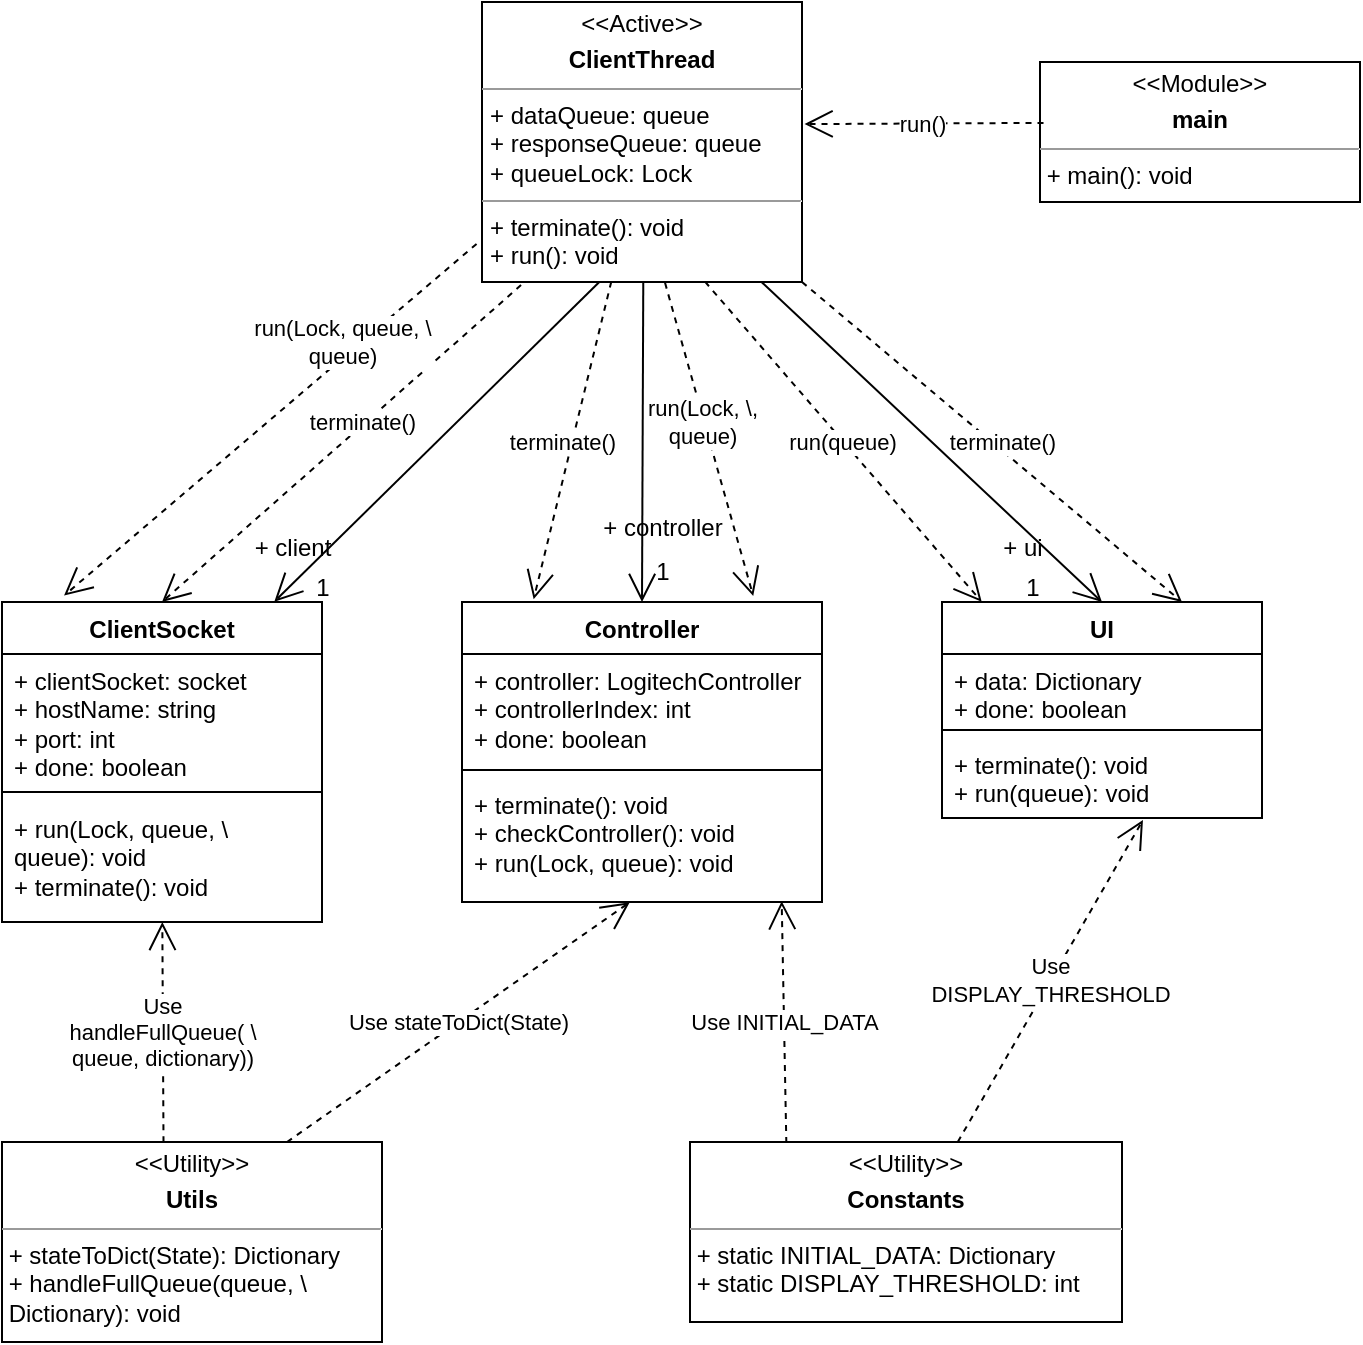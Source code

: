 <mxfile version="21.8.1" type="device" pages="3">
  <diagram name="client" id="wlJ5lUC6nLaplRg4rL5E">
    <mxGraphModel dx="1434" dy="758" grid="1" gridSize="10" guides="1" tooltips="1" connect="1" arrows="1" fold="1" page="1" pageScale="1" pageWidth="827" pageHeight="1169" math="0" shadow="0">
      <root>
        <mxCell id="0" />
        <mxCell id="1" parent="0" />
        <mxCell id="dRhp0LvnAYs0dSS3FSZn-1" value="ClientSocket" style="swimlane;fontStyle=1;align=center;verticalAlign=top;childLayout=stackLayout;horizontal=1;startSize=26;horizontalStack=0;resizeParent=1;resizeParentMax=0;resizeLast=0;collapsible=1;marginBottom=0;whiteSpace=wrap;html=1;" parent="1" vertex="1">
          <mxGeometry x="70" y="410" width="160" height="160" as="geometry">
            <mxRectangle x="70" y="410" width="110" height="30" as="alternateBounds" />
          </mxGeometry>
        </mxCell>
        <mxCell id="dRhp0LvnAYs0dSS3FSZn-2" value="+ clientSocket: socket&amp;nbsp;&lt;br&gt;+ hostName: string&amp;nbsp;&lt;br&gt;+ port: int&amp;nbsp;&lt;br&gt;+ done: boolean" style="text;strokeColor=none;fillColor=none;align=left;verticalAlign=top;spacingLeft=4;spacingRight=4;overflow=hidden;rotatable=0;points=[[0,0.5],[1,0.5]];portConstraint=eastwest;whiteSpace=wrap;html=1;" parent="dRhp0LvnAYs0dSS3FSZn-1" vertex="1">
          <mxGeometry y="26" width="160" height="64" as="geometry" />
        </mxCell>
        <mxCell id="dRhp0LvnAYs0dSS3FSZn-3" value="" style="line;strokeWidth=1;fillColor=none;align=left;verticalAlign=middle;spacingTop=-1;spacingLeft=3;spacingRight=3;rotatable=0;labelPosition=right;points=[];portConstraint=eastwest;strokeColor=inherit;" parent="dRhp0LvnAYs0dSS3FSZn-1" vertex="1">
          <mxGeometry y="90" width="160" height="10" as="geometry" />
        </mxCell>
        <mxCell id="dRhp0LvnAYs0dSS3FSZn-4" value="+ run(Lock, queue,&amp;nbsp;\\&lt;br&gt;queue): void&amp;nbsp;&lt;br&gt;+ terminate(): void&amp;nbsp;" style="text;strokeColor=none;fillColor=none;align=left;verticalAlign=top;spacingLeft=4;spacingRight=4;overflow=hidden;rotatable=0;points=[[0,0.5],[1,0.5]];portConstraint=eastwest;whiteSpace=wrap;html=1;" parent="dRhp0LvnAYs0dSS3FSZn-1" vertex="1">
          <mxGeometry y="100" width="160" height="60" as="geometry" />
        </mxCell>
        <mxCell id="dRhp0LvnAYs0dSS3FSZn-9" value="Controller" style="swimlane;fontStyle=1;align=center;verticalAlign=top;childLayout=stackLayout;horizontal=1;startSize=26;horizontalStack=0;resizeParent=1;resizeParentMax=0;resizeLast=0;collapsible=1;marginBottom=0;whiteSpace=wrap;html=1;" parent="1" vertex="1">
          <mxGeometry x="300" y="410" width="180" height="150" as="geometry">
            <mxRectangle x="300" y="410" width="100" height="30" as="alternateBounds" />
          </mxGeometry>
        </mxCell>
        <mxCell id="dRhp0LvnAYs0dSS3FSZn-10" value="+ controller: LogitechController&amp;nbsp;&lt;br&gt;+ controllerIndex: int&amp;nbsp;&lt;br&gt;+ done: boolean&amp;nbsp;" style="text;strokeColor=none;fillColor=none;align=left;verticalAlign=top;spacingLeft=4;spacingRight=4;overflow=hidden;rotatable=0;points=[[0,0.5],[1,0.5]];portConstraint=eastwest;whiteSpace=wrap;html=1;" parent="dRhp0LvnAYs0dSS3FSZn-9" vertex="1">
          <mxGeometry y="26" width="180" height="54" as="geometry" />
        </mxCell>
        <mxCell id="dRhp0LvnAYs0dSS3FSZn-11" value="" style="line;strokeWidth=1;fillColor=none;align=left;verticalAlign=middle;spacingTop=-1;spacingLeft=3;spacingRight=3;rotatable=0;labelPosition=right;points=[];portConstraint=eastwest;strokeColor=inherit;" parent="dRhp0LvnAYs0dSS3FSZn-9" vertex="1">
          <mxGeometry y="80" width="180" height="8" as="geometry" />
        </mxCell>
        <mxCell id="dRhp0LvnAYs0dSS3FSZn-12" value="+ terminate(): void&amp;nbsp;&lt;br&gt;+ checkController(): void&amp;nbsp;&lt;br&gt;+ run(Lock, queue): void&amp;nbsp;" style="text;strokeColor=none;fillColor=none;align=left;verticalAlign=top;spacingLeft=4;spacingRight=4;overflow=hidden;rotatable=0;points=[[0,0.5],[1,0.5]];portConstraint=eastwest;whiteSpace=wrap;html=1;" parent="dRhp0LvnAYs0dSS3FSZn-9" vertex="1">
          <mxGeometry y="88" width="180" height="62" as="geometry" />
        </mxCell>
        <mxCell id="dRhp0LvnAYs0dSS3FSZn-13" value="UI" style="swimlane;fontStyle=1;align=center;verticalAlign=top;childLayout=stackLayout;horizontal=1;startSize=26;horizontalStack=0;resizeParent=1;resizeParentMax=0;resizeLast=0;collapsible=1;marginBottom=0;whiteSpace=wrap;html=1;" parent="1" vertex="1">
          <mxGeometry x="540" y="410" width="160" height="108" as="geometry">
            <mxRectangle x="540" y="410" width="100" height="30" as="alternateBounds" />
          </mxGeometry>
        </mxCell>
        <mxCell id="dRhp0LvnAYs0dSS3FSZn-14" value="+ data: Dictionary&amp;nbsp;&lt;br&gt;+ done: boolean&amp;nbsp;" style="text;strokeColor=none;fillColor=none;align=left;verticalAlign=top;spacingLeft=4;spacingRight=4;overflow=hidden;rotatable=0;points=[[0,0.5],[1,0.5]];portConstraint=eastwest;whiteSpace=wrap;html=1;" parent="dRhp0LvnAYs0dSS3FSZn-13" vertex="1">
          <mxGeometry y="26" width="160" height="34" as="geometry" />
        </mxCell>
        <mxCell id="dRhp0LvnAYs0dSS3FSZn-15" value="" style="line;strokeWidth=1;fillColor=none;align=left;verticalAlign=middle;spacingTop=-1;spacingLeft=3;spacingRight=3;rotatable=0;labelPosition=right;points=[];portConstraint=eastwest;strokeColor=inherit;" parent="dRhp0LvnAYs0dSS3FSZn-13" vertex="1">
          <mxGeometry y="60" width="160" height="8" as="geometry" />
        </mxCell>
        <mxCell id="dRhp0LvnAYs0dSS3FSZn-16" value="+ terminate(): void&amp;nbsp;&lt;br&gt;+ run(queue): void&amp;nbsp;" style="text;strokeColor=none;fillColor=none;align=left;verticalAlign=top;spacingLeft=4;spacingRight=4;overflow=hidden;rotatable=0;points=[[0,0.5],[1,0.5]];portConstraint=eastwest;whiteSpace=wrap;html=1;" parent="dRhp0LvnAYs0dSS3FSZn-13" vertex="1">
          <mxGeometry y="68" width="160" height="40" as="geometry" />
        </mxCell>
        <mxCell id="dRhp0LvnAYs0dSS3FSZn-23" value="" style="endArrow=open;endFill=1;endSize=12;html=1;rounded=0;entryX=0.851;entryY=-0.001;entryDx=0;entryDy=0;entryPerimeter=0;" parent="1" target="dRhp0LvnAYs0dSS3FSZn-1" edge="1">
          <mxGeometry width="160" relative="1" as="geometry">
            <mxPoint x="368.653" y="250" as="sourcePoint" />
            <mxPoint x="500" y="350" as="targetPoint" />
          </mxGeometry>
        </mxCell>
        <mxCell id="dRhp0LvnAYs0dSS3FSZn-24" value="" style="endArrow=open;endFill=1;endSize=12;html=1;rounded=0;exitX=0.504;exitY=0.99;exitDx=0;exitDy=0;exitPerimeter=0;entryX=0.5;entryY=0;entryDx=0;entryDy=0;" parent="1" target="dRhp0LvnAYs0dSS3FSZn-9" edge="1">
          <mxGeometry width="160" relative="1" as="geometry">
            <mxPoint x="390.64" y="249.58" as="sourcePoint" />
            <mxPoint x="153" y="421" as="targetPoint" />
          </mxGeometry>
        </mxCell>
        <mxCell id="dRhp0LvnAYs0dSS3FSZn-25" value="" style="endArrow=open;endFill=1;endSize=12;html=1;rounded=0;entryX=0.5;entryY=0;entryDx=0;entryDy=0;exitX=0.865;exitY=0.991;exitDx=0;exitDy=0;exitPerimeter=0;" parent="1" source="dRhp0LvnAYs0dSS3FSZn-46" target="dRhp0LvnAYs0dSS3FSZn-13" edge="1">
          <mxGeometry width="160" relative="1" as="geometry">
            <mxPoint x="410.909" y="250" as="sourcePoint" />
            <mxPoint x="163" y="431" as="targetPoint" />
          </mxGeometry>
        </mxCell>
        <mxCell id="dRhp0LvnAYs0dSS3FSZn-26" value="+ client" style="text;html=1;align=center;verticalAlign=middle;resizable=0;points=[];autosize=1;strokeColor=none;fillColor=none;" parent="1" vertex="1">
          <mxGeometry x="185" y="368" width="60" height="30" as="geometry" />
        </mxCell>
        <mxCell id="dRhp0LvnAYs0dSS3FSZn-28" value="1" style="text;html=1;align=center;verticalAlign=middle;resizable=0;points=[];autosize=1;strokeColor=none;fillColor=none;" parent="1" vertex="1">
          <mxGeometry x="215" y="388" width="30" height="30" as="geometry" />
        </mxCell>
        <mxCell id="dRhp0LvnAYs0dSS3FSZn-29" value="+ controller" style="text;html=1;align=center;verticalAlign=middle;resizable=0;points=[];autosize=1;strokeColor=none;fillColor=none;" parent="1" vertex="1">
          <mxGeometry x="360" y="358" width="80" height="30" as="geometry" />
        </mxCell>
        <mxCell id="dRhp0LvnAYs0dSS3FSZn-30" value="1" style="text;html=1;align=center;verticalAlign=middle;resizable=0;points=[];autosize=1;strokeColor=none;fillColor=none;" parent="1" vertex="1">
          <mxGeometry x="385" y="380" width="30" height="30" as="geometry" />
        </mxCell>
        <mxCell id="dRhp0LvnAYs0dSS3FSZn-31" value="+ ui" style="text;html=1;align=center;verticalAlign=middle;resizable=0;points=[];autosize=1;strokeColor=none;fillColor=none;" parent="1" vertex="1">
          <mxGeometry x="560" y="368" width="40" height="30" as="geometry" />
        </mxCell>
        <mxCell id="dRhp0LvnAYs0dSS3FSZn-32" value="1" style="text;html=1;align=center;verticalAlign=middle;resizable=0;points=[];autosize=1;strokeColor=none;fillColor=none;" parent="1" vertex="1">
          <mxGeometry x="570" y="388" width="30" height="30" as="geometry" />
        </mxCell>
        <mxCell id="dRhp0LvnAYs0dSS3FSZn-41" value="Use stateToDict(State)" style="endArrow=open;endSize=12;dashed=1;html=1;rounded=0;entryX=0.466;entryY=1.002;entryDx=0;entryDy=0;entryPerimeter=0;exitX=0.75;exitY=0;exitDx=0;exitDy=0;" parent="1" source="dRhp0LvnAYs0dSS3FSZn-48" target="dRhp0LvnAYs0dSS3FSZn-12" edge="1">
          <mxGeometry width="160" relative="1" as="geometry">
            <mxPoint x="350" y="660" as="sourcePoint" />
            <mxPoint x="420" y="650" as="targetPoint" />
          </mxGeometry>
        </mxCell>
        <mxCell id="dRhp0LvnAYs0dSS3FSZn-42" value="Use &lt;br&gt;handleFullQueue( \\&lt;br&gt;queue, dictionary))" style="endArrow=open;endSize=12;dashed=1;html=1;rounded=0;exitX=0.425;exitY=0.001;exitDx=0;exitDy=0;exitPerimeter=0;" parent="1" source="dRhp0LvnAYs0dSS3FSZn-48" target="dRhp0LvnAYs0dSS3FSZn-4" edge="1">
          <mxGeometry width="160" relative="1" as="geometry">
            <mxPoint x="290" y="670" as="sourcePoint" />
            <mxPoint x="394" y="570" as="targetPoint" />
          </mxGeometry>
        </mxCell>
        <mxCell id="dRhp0LvnAYs0dSS3FSZn-43" value="Use &lt;br&gt;DISPLAY_THRESHOLD" style="endArrow=open;endSize=12;dashed=1;html=1;rounded=0;entryX=0.628;entryY=1.025;entryDx=0;entryDy=0;entryPerimeter=0;" parent="1" source="dRhp0LvnAYs0dSS3FSZn-49" target="dRhp0LvnAYs0dSS3FSZn-16" edge="1">
          <mxGeometry width="160" relative="1" as="geometry">
            <mxPoint x="500" y="650" as="sourcePoint" />
            <mxPoint x="404" y="580" as="targetPoint" />
          </mxGeometry>
        </mxCell>
        <mxCell id="dRhp0LvnAYs0dSS3FSZn-46" value="&lt;p style=&quot;margin:0px;margin-top:4px;text-align:center;&quot;&gt;&amp;lt;&amp;lt;Active&amp;gt;&amp;gt;&lt;/p&gt;&lt;p style=&quot;margin:0px;margin-top:4px;text-align:center;&quot;&gt;&lt;b&gt;ClientThread&lt;/b&gt;&lt;br&gt;&lt;/p&gt;&lt;hr size=&quot;1&quot;&gt;&lt;p style=&quot;margin:0px;margin-left:4px;&quot;&gt;+ dataQueue: queue&amp;nbsp;&lt;br style=&quot;border-color: var(--border-color);&quot;&gt;+ responseQueue: queue&amp;nbsp;&lt;br style=&quot;border-color: var(--border-color);&quot;&gt;+ queueLock: Lock&lt;br&gt;&lt;/p&gt;&lt;hr size=&quot;1&quot;&gt;&lt;p style=&quot;margin:0px;margin-left:4px;&quot;&gt;+ terminate(): void&amp;nbsp;&lt;br style=&quot;border-color: var(--border-color);&quot;&gt;+ run(): void&amp;nbsp;&lt;br&gt;&lt;/p&gt;" style="verticalAlign=top;align=left;overflow=fill;fontSize=12;fontFamily=Helvetica;html=1;whiteSpace=wrap;" parent="1" vertex="1">
          <mxGeometry x="310" y="110" width="160" height="140" as="geometry" />
        </mxCell>
        <mxCell id="dRhp0LvnAYs0dSS3FSZn-48" value="&lt;p style=&quot;margin:0px;margin-top:4px;text-align:center;&quot;&gt;&amp;lt;&amp;lt;Utility&amp;gt;&amp;gt;&lt;/p&gt;&lt;p style=&quot;margin:0px;margin-top:4px;text-align:center;&quot;&gt;&lt;b&gt;Utils&lt;/b&gt;&lt;/p&gt;&lt;hr size=&quot;1&quot;&gt;&lt;div style=&quot;height:2px;&quot;&gt;&amp;nbsp;+ stateToDict(State): Dictionary&amp;nbsp;&lt;br style=&quot;border-color: var(--border-color);&quot;&gt;&amp;nbsp;+ handleFullQueue(queue, \\&lt;br style=&quot;border-color: var(--border-color);&quot;&gt;&amp;nbsp;Dictionary): void&lt;/div&gt;" style="verticalAlign=top;align=left;overflow=fill;fontSize=12;fontFamily=Helvetica;html=1;whiteSpace=wrap;" parent="1" vertex="1">
          <mxGeometry x="70" y="680" width="190" height="100" as="geometry" />
        </mxCell>
        <mxCell id="dRhp0LvnAYs0dSS3FSZn-49" value="&lt;p style=&quot;margin:0px;margin-top:4px;text-align:center;&quot;&gt;&amp;lt;&amp;lt;Utility&amp;gt;&amp;gt;&lt;/p&gt;&lt;p style=&quot;margin:0px;margin-top:4px;text-align:center;&quot;&gt;&lt;b&gt;Constants&lt;/b&gt;&lt;/p&gt;&lt;hr size=&quot;1&quot;&gt;&lt;div style=&quot;height:2px;&quot;&gt;&amp;nbsp;+ static INITIAL_DATA: Dictionary&amp;nbsp;&lt;br style=&quot;border-color: var(--border-color);&quot;&gt;&amp;nbsp;+ static DISPLAY_THRESHOLD: int&amp;nbsp;&lt;/div&gt;" style="verticalAlign=top;align=left;overflow=fill;fontSize=12;fontFamily=Helvetica;html=1;whiteSpace=wrap;" parent="1" vertex="1">
          <mxGeometry x="414" y="680" width="216" height="90" as="geometry" />
        </mxCell>
        <mxCell id="dRhp0LvnAYs0dSS3FSZn-50" value="Use INITIAL_DATA" style="endArrow=open;endSize=12;dashed=1;html=1;rounded=0;entryX=0.888;entryY=0.993;entryDx=0;entryDy=0;entryPerimeter=0;exitX=0.223;exitY=0.006;exitDx=0;exitDy=0;exitPerimeter=0;" parent="1" source="dRhp0LvnAYs0dSS3FSZn-49" target="dRhp0LvnAYs0dSS3FSZn-12" edge="1">
          <mxGeometry width="160" relative="1" as="geometry">
            <mxPoint x="551" y="690" as="sourcePoint" />
            <mxPoint x="650" y="521" as="targetPoint" />
          </mxGeometry>
        </mxCell>
        <mxCell id="dRhp0LvnAYs0dSS3FSZn-51" value="&lt;p style=&quot;margin:0px;margin-top:4px;text-align:center;&quot;&gt;&amp;lt;&amp;lt;Module&amp;gt;&amp;gt;&lt;/p&gt;&lt;p style=&quot;margin:0px;margin-top:4px;text-align:center;&quot;&gt;&lt;b&gt;main&lt;/b&gt;&lt;/p&gt;&lt;hr size=&quot;1&quot;&gt;&lt;div style=&quot;height:2px;&quot;&gt;&amp;nbsp;+ main(): void&amp;nbsp;&lt;br&gt;&lt;/div&gt;" style="verticalAlign=top;align=left;overflow=fill;fontSize=12;fontFamily=Helvetica;html=1;whiteSpace=wrap;" parent="1" vertex="1">
          <mxGeometry x="589" y="140" width="160" height="70" as="geometry" />
        </mxCell>
        <mxCell id="dRhp0LvnAYs0dSS3FSZn-52" value="run()" style="endArrow=open;endSize=12;dashed=1;html=1;rounded=0;entryX=1.008;entryY=0.436;entryDx=0;entryDy=0;entryPerimeter=0;exitX=0.011;exitY=0.435;exitDx=0;exitDy=0;exitPerimeter=0;" parent="1" source="dRhp0LvnAYs0dSS3FSZn-51" target="dRhp0LvnAYs0dSS3FSZn-46" edge="1">
          <mxGeometry x="0.017" width="160" relative="1" as="geometry">
            <mxPoint x="460" y="260" as="sourcePoint" />
            <mxPoint x="620" y="260" as="targetPoint" />
            <mxPoint as="offset" />
          </mxGeometry>
        </mxCell>
        <mxCell id="dRhp0LvnAYs0dSS3FSZn-55" value="terminate()" style="endArrow=open;endSize=12;dashed=1;html=1;rounded=0;exitX=0.122;exitY=1.011;exitDx=0;exitDy=0;exitPerimeter=0;entryX=0.5;entryY=0;entryDx=0;entryDy=0;" parent="1" source="dRhp0LvnAYs0dSS3FSZn-46" target="dRhp0LvnAYs0dSS3FSZn-1" edge="1">
          <mxGeometry x="-0.124" y="-1" width="160" relative="1" as="geometry">
            <mxPoint x="300" y="350" as="sourcePoint" />
            <mxPoint x="460" y="350" as="targetPoint" />
            <mxPoint as="offset" />
          </mxGeometry>
        </mxCell>
        <mxCell id="dRhp0LvnAYs0dSS3FSZn-56" value="terminate()" style="endArrow=open;endSize=12;dashed=1;html=1;rounded=0;exitX=0.404;exitY=0.999;exitDx=0;exitDy=0;exitPerimeter=0;entryX=0.199;entryY=-0.009;entryDx=0;entryDy=0;entryPerimeter=0;" parent="1" source="dRhp0LvnAYs0dSS3FSZn-46" target="dRhp0LvnAYs0dSS3FSZn-9" edge="1">
          <mxGeometry x="0.024" y="-5" width="160" relative="1" as="geometry">
            <mxPoint x="340" y="262" as="sourcePoint" />
            <mxPoint x="160" y="420" as="targetPoint" />
            <mxPoint as="offset" />
          </mxGeometry>
        </mxCell>
        <mxCell id="dRhp0LvnAYs0dSS3FSZn-57" value="terminate()" style="endArrow=open;endSize=12;dashed=1;html=1;rounded=0;entryX=0.75;entryY=0;entryDx=0;entryDy=0;" parent="1" target="dRhp0LvnAYs0dSS3FSZn-13" edge="1">
          <mxGeometry x="0.031" y="3" width="160" relative="1" as="geometry">
            <mxPoint x="470" y="250" as="sourcePoint" />
            <mxPoint x="369" y="418" as="targetPoint" />
            <mxPoint as="offset" />
          </mxGeometry>
        </mxCell>
        <mxCell id="dRhp0LvnAYs0dSS3FSZn-58" value="run(Lock, queue, \\ &lt;br&gt;queue)" style="endArrow=open;endSize=12;dashed=1;html=1;rounded=0;exitX=-0.017;exitY=0.864;exitDx=0;exitDy=0;exitPerimeter=0;entryX=0.194;entryY=-0.02;entryDx=0;entryDy=0;entryPerimeter=0;" parent="1" source="dRhp0LvnAYs0dSS3FSZn-46" target="dRhp0LvnAYs0dSS3FSZn-1" edge="1">
          <mxGeometry x="-0.387" y="-6" width="160" relative="1" as="geometry">
            <mxPoint x="340" y="262" as="sourcePoint" />
            <mxPoint x="160" y="420" as="targetPoint" />
            <mxPoint as="offset" />
          </mxGeometry>
        </mxCell>
        <mxCell id="dRhp0LvnAYs0dSS3FSZn-59" value="run(Lock, \\, &lt;br&gt;queue)" style="endArrow=open;endSize=12;dashed=1;html=1;rounded=0;exitX=0.572;exitY=1.003;exitDx=0;exitDy=0;exitPerimeter=0;entryX=0.809;entryY=-0.02;entryDx=0;entryDy=0;entryPerimeter=0;" parent="1" source="dRhp0LvnAYs0dSS3FSZn-46" target="dRhp0LvnAYs0dSS3FSZn-9" edge="1">
          <mxGeometry x="-0.115" y="-1" width="160" relative="1" as="geometry">
            <mxPoint x="317" y="241" as="sourcePoint" />
            <mxPoint x="111" y="417" as="targetPoint" />
            <mxPoint as="offset" />
          </mxGeometry>
        </mxCell>
        <mxCell id="dRhp0LvnAYs0dSS3FSZn-60" value="run(queue)" style="endArrow=open;endSize=12;dashed=1;html=1;rounded=0;exitX=0.697;exitY=0.999;exitDx=0;exitDy=0;exitPerimeter=0;entryX=0.124;entryY=-0.001;entryDx=0;entryDy=0;entryPerimeter=0;" parent="1" source="dRhp0LvnAYs0dSS3FSZn-46" target="dRhp0LvnAYs0dSS3FSZn-13" edge="1">
          <mxGeometry x="-0.003" y="-1" width="160" relative="1" as="geometry">
            <mxPoint x="412" y="260" as="sourcePoint" />
            <mxPoint x="456" y="417" as="targetPoint" />
            <mxPoint as="offset" />
          </mxGeometry>
        </mxCell>
      </root>
    </mxGraphModel>
  </diagram>
  <diagram id="LgO5Ni4iR2i4ywjq1P7b" name="server">
    <mxGraphModel dx="1434" dy="1927" grid="1" gridSize="10" guides="1" tooltips="1" connect="1" arrows="1" fold="1" page="1" pageScale="1" pageWidth="827" pageHeight="1169" math="0" shadow="0">
      <root>
        <mxCell id="0" />
        <mxCell id="1" parent="0" />
        <mxCell id="uNGXwCBQn6OqHYiAegRf-1" value="&lt;p style=&quot;margin:0px;margin-top:4px;text-align:center;&quot;&gt;&amp;lt;&amp;lt;Utility&amp;gt;&amp;gt;&lt;/p&gt;&lt;p style=&quot;margin:0px;margin-top:4px;text-align:center;&quot;&gt;&lt;b&gt;Utils&lt;/b&gt;&lt;/p&gt;&lt;hr size=&quot;1&quot;&gt;&lt;div style=&quot;height:2px;&quot;&gt;&amp;nbsp;+ statusToDict(float, float, \\&lt;/div&gt;&lt;div style=&quot;height:2px;&quot;&gt;&lt;br&gt;&lt;/div&gt;&lt;div style=&quot;height:2px;&quot;&gt;&lt;br&gt;&lt;/div&gt;&lt;div style=&quot;height:2px;&quot;&gt;&lt;br&gt;&lt;/div&gt;&lt;div style=&quot;height:2px;&quot;&gt;&lt;br&gt;&lt;/div&gt;&lt;div style=&quot;height:2px;&quot;&gt;&lt;br&gt;&lt;/div&gt;&lt;div style=&quot;height:2px;&quot;&gt;&lt;br&gt;&lt;/div&gt;&lt;div style=&quot;height:2px;&quot;&gt;&amp;nbsp;float, float): Dictionary&amp;nbsp;&lt;br style=&quot;border-color: var(--border-color);&quot;&gt;&amp;nbsp;+ handleFullQueue(queue, \\&lt;br style=&quot;border-color: var(--border-color);&quot;&gt;&amp;nbsp;Dictionary): void&amp;nbsp;&lt;/div&gt;" style="verticalAlign=top;align=left;overflow=fill;fontSize=12;fontFamily=Helvetica;html=1;whiteSpace=wrap;" vertex="1" parent="1">
          <mxGeometry x="40" y="378" width="190" height="110" as="geometry" />
        </mxCell>
        <mxCell id="t2oRtXu_r3597qbqZFNZ-8" value="&lt;p style=&quot;border-color: var(--border-color); margin: 4px 0px 0px; text-align: center;&quot;&gt;&amp;lt;&amp;lt;Utility&amp;gt;&amp;gt;&lt;/p&gt;&lt;p style=&quot;border-color: var(--border-color); margin: 4px 0px 0px; text-align: center;&quot;&gt;&lt;b&gt;Constants&amp;nbsp;&lt;/b&gt;&lt;/p&gt;&lt;hr&gt;&lt;p style=&quot;margin:0px;margin-left:8px;&quot;&gt;+ static STEERING_MIN: int&amp;nbsp;&lt;br&gt;+ static&amp;nbsp;ACCELERATOR_MAX: int&lt;br&gt;+ static&amp;nbsp;BUTTON_A_INDEX: int&amp;nbsp;&lt;/p&gt;&lt;p style=&quot;margin:0px;margin-left:8px;&quot;&gt;+ static&amp;nbsp;BUTTON_B_INDEX: int&amp;nbsp;&lt;br&gt;&lt;/p&gt;&lt;p style=&quot;margin:0px;margin-left:8px;&quot;&gt;+ static&amp;nbsp;BUTTON_X_INDEX: int&amp;nbsp;&lt;br&gt;&lt;/p&gt;&lt;p style=&quot;margin:0px;margin-left:8px;&quot;&gt;+ static&amp;nbsp;BUTTON_Y_INDEX: int&amp;nbsp;&lt;br&gt;&lt;/p&gt;&lt;p style=&quot;margin:0px;margin-left:8px;&quot;&gt;+ static&amp;nbsp;BUTTON_UP_INDEX: int&amp;nbsp;&lt;br&gt;&lt;/p&gt;&lt;p style=&quot;margin:0px;margin-left:8px;&quot;&gt;+ static&amp;nbsp;BUTTON_DOWN_INDEX: int&amp;nbsp;&lt;br&gt;&lt;/p&gt;&lt;p style=&quot;margin:0px;margin-left:8px;&quot;&gt;+ static&amp;nbsp;BUTTON_MENU_INDEX: int&amp;nbsp;&lt;br&gt;&lt;/p&gt;&lt;p style=&quot;margin:0px;margin-left:8px;&quot;&gt;+ static BUTTON_VIEW_INDEX: int&amp;nbsp;&lt;/p&gt;&lt;p style=&quot;margin:0px;margin-left:8px;&quot;&gt;+ static BUTTON_RSB_INDEX: int&amp;nbsp;&lt;br&gt;&lt;/p&gt;&lt;p style=&quot;margin:0px;margin-left:8px;&quot;&gt;+ static BUTTON_LSB_INDEX: int&amp;nbsp;&lt;br&gt;&lt;/p&gt;&lt;p style=&quot;margin:0px;margin-left:8px;&quot;&gt;+ static BUTTON_XBOX_INDEX: int&amp;nbsp;&lt;br&gt;&lt;/p&gt;&lt;p style=&quot;margin:0px;margin-left:8px;&quot;&gt;&lt;br&gt;&lt;/p&gt;&lt;p style=&quot;margin:0px;margin-left:8px;&quot;&gt;&lt;br&gt;&lt;/p&gt;&lt;p style=&quot;margin:0px;margin-left:8px;&quot;&gt;&lt;br&gt;&lt;/p&gt;&lt;p style=&quot;margin:0px;margin-left:8px;&quot;&gt;&lt;br&gt;&lt;/p&gt;&lt;p style=&quot;margin:0px;margin-left:8px;&quot;&gt;&lt;br&gt;&lt;/p&gt;" style="verticalAlign=top;align=left;overflow=fill;fontSize=12;fontFamily=Helvetica;html=1;whiteSpace=wrap;" vertex="1" parent="1">
          <mxGeometry x="810" y="200" width="230" height="250" as="geometry" />
        </mxCell>
        <mxCell id="VrlginuEe_ya07AwH-v2-1" value="ServerSocket" style="swimlane;fontStyle=1;align=center;verticalAlign=top;childLayout=stackLayout;horizontal=1;startSize=26;horizontalStack=0;resizeParent=1;resizeParentMax=0;resizeLast=0;collapsible=1;marginBottom=0;whiteSpace=wrap;html=1;" vertex="1" parent="1">
          <mxGeometry x="150" y="160" width="160" height="150" as="geometry">
            <mxRectangle x="70" y="410" width="110" height="30" as="alternateBounds" />
          </mxGeometry>
        </mxCell>
        <mxCell id="VrlginuEe_ya07AwH-v2-2" value="+ serverSocket: socket&amp;nbsp;&lt;br&gt;+ hostName: string&amp;nbsp;&lt;br&gt;+ port: int&amp;nbsp;&lt;br&gt;+ done: boolean" style="text;strokeColor=none;fillColor=none;align=left;verticalAlign=top;spacingLeft=4;spacingRight=4;overflow=hidden;rotatable=0;points=[[0,0.5],[1,0.5]];portConstraint=eastwest;whiteSpace=wrap;html=1;" vertex="1" parent="VrlginuEe_ya07AwH-v2-1">
          <mxGeometry y="26" width="160" height="64" as="geometry" />
        </mxCell>
        <mxCell id="VrlginuEe_ya07AwH-v2-3" value="" style="line;strokeWidth=1;fillColor=none;align=left;verticalAlign=middle;spacingTop=-1;spacingLeft=3;spacingRight=3;rotatable=0;labelPosition=right;points=[];portConstraint=eastwest;strokeColor=inherit;" vertex="1" parent="VrlginuEe_ya07AwH-v2-1">
          <mxGeometry y="90" width="160" height="10" as="geometry" />
        </mxCell>
        <mxCell id="VrlginuEe_ya07AwH-v2-4" value="+ run(queue, queue): void&amp;nbsp;&lt;br&gt;+ terminate(): void&amp;nbsp;" style="text;strokeColor=none;fillColor=none;align=left;verticalAlign=top;spacingLeft=4;spacingRight=4;overflow=hidden;rotatable=0;points=[[0,0.5],[1,0.5]];portConstraint=eastwest;whiteSpace=wrap;html=1;" vertex="1" parent="VrlginuEe_ya07AwH-v2-1">
          <mxGeometry y="100" width="160" height="50" as="geometry" />
        </mxCell>
        <mxCell id="EZ2yRIWVgjDJFbO_4cyt-1" value="QcarControl" style="swimlane;fontStyle=1;align=center;verticalAlign=top;childLayout=stackLayout;horizontal=1;startSize=26;horizontalStack=0;resizeParent=1;resizeParentMax=0;resizeLast=0;collapsible=1;marginBottom=0;whiteSpace=wrap;html=1;" vertex="1" parent="1">
          <mxGeometry x="420" y="160" width="190" height="360" as="geometry">
            <mxRectangle x="300" y="410" width="100" height="30" as="alternateBounds" />
          </mxGeometry>
        </mxCell>
        <mxCell id="EZ2yRIWVgjDJFbO_4cyt-2" value="+ myCar: QCar&lt;br&gt;+ startTime: float&amp;nbsp;&lt;br&gt;+ sampleRate: int&amp;nbsp;&lt;br&gt;+ sampleTime: float&lt;br&gt;+ motorCommand: array&amp;nbsp;&lt;br&gt;+ LEDs: array&amp;nbsp;&lt;br&gt;+ buttonTimes: array&amp;nbsp;&lt;br&gt;+ done: boolean&amp;nbsp;&lt;br&gt;+ cruiseFlag: boolean&amp;nbsp;&lt;br&gt;+ cruiseThrottle: int&amp;nbsp;&lt;br&gt;+ reverseFlag: boolean&amp;nbsp;&lt;br&gt;+ lightFlag: boolean&amp;nbsp;" style="text;strokeColor=none;fillColor=none;align=left;verticalAlign=top;spacingLeft=4;spacingRight=4;overflow=hidden;rotatable=0;points=[[0,0.5],[1,0.5]];portConstraint=eastwest;whiteSpace=wrap;html=1;" vertex="1" parent="EZ2yRIWVgjDJFbO_4cyt-1">
          <mxGeometry y="26" width="190" height="184" as="geometry" />
        </mxCell>
        <mxCell id="EZ2yRIWVgjDJFbO_4cyt-3" value="" style="line;strokeWidth=1;fillColor=none;align=left;verticalAlign=middle;spacingTop=-1;spacingLeft=3;spacingRight=3;rotatable=0;labelPosition=right;points=[];portConstraint=eastwest;strokeColor=inherit;" vertex="1" parent="EZ2yRIWVgjDJFbO_4cyt-1">
          <mxGeometry y="210" width="190" height="8" as="geometry" />
        </mxCell>
        <mxCell id="EZ2yRIWVgjDJFbO_4cyt-4" value="+ terminate(): void&amp;nbsp;&lt;br&gt;+ elapsedTime(): float&amp;nbsp;&lt;br&gt;+ buttonIsPressed(Dictionary, \\ int): boolean&amp;nbsp;&lt;br&gt;+ buttonIsTriggered(Dictionary,\\&lt;br&gt;&amp;nbsp;int): boolean&amp;nbsp;&lt;br&gt;+ handleButton(Dictionary): void&amp;nbsp;&lt;br&gt;+ handleLEDs(): void&amp;nbsp;&lt;br&gt;+ run(Lock, queue, queue): void&amp;nbsp;" style="text;strokeColor=none;fillColor=none;align=left;verticalAlign=top;spacingLeft=4;spacingRight=4;overflow=hidden;rotatable=0;points=[[0,0.5],[1,0.5]];portConstraint=eastwest;whiteSpace=wrap;html=1;" vertex="1" parent="EZ2yRIWVgjDJFbO_4cyt-1">
          <mxGeometry y="218" width="190" height="142" as="geometry" />
        </mxCell>
        <mxCell id="I7VE9zfs-9-_YTV_mCN0-1" value="&lt;p style=&quot;margin:0px;margin-top:4px;text-align:center;&quot;&gt;&amp;lt;&amp;lt;Active&amp;gt;&amp;gt;&lt;/p&gt;&lt;p style=&quot;margin:0px;margin-top:4px;text-align:center;&quot;&gt;&lt;b&gt;ClientThread&lt;/b&gt;&lt;br&gt;&lt;/p&gt;&lt;hr size=&quot;1&quot;&gt;&lt;p style=&quot;margin:0px;margin-left:4px;&quot;&gt;+ dataQueue: queue&amp;nbsp;&lt;br style=&quot;border-color: var(--border-color);&quot;&gt;+ responseQueue: queue&amp;nbsp;&lt;br style=&quot;border-color: var(--border-color);&quot;&gt;+ queueLock: Lock&lt;br&gt;&lt;/p&gt;&lt;hr size=&quot;1&quot;&gt;&lt;p style=&quot;margin:0px;margin-left:4px;&quot;&gt;+ terminate(): void&amp;nbsp;&lt;br style=&quot;border-color: var(--border-color);&quot;&gt;+ run(): void&amp;nbsp;&lt;br&gt;&lt;/p&gt;" style="verticalAlign=top;align=left;overflow=fill;fontSize=12;fontFamily=Helvetica;html=1;whiteSpace=wrap;" vertex="1" parent="1">
          <mxGeometry x="300" y="-70" width="160" height="140" as="geometry" />
        </mxCell>
        <mxCell id="2dVZXVzkVNDpQGWDB85a-1" value="&lt;p style=&quot;margin:0px;margin-top:4px;text-align:center;&quot;&gt;&amp;lt;&amp;lt;Module&amp;gt;&amp;gt;&lt;/p&gt;&lt;p style=&quot;margin:0px;margin-top:4px;text-align:center;&quot;&gt;&lt;b&gt;main&lt;/b&gt;&lt;/p&gt;&lt;hr size=&quot;1&quot;&gt;&lt;div style=&quot;height:2px;&quot;&gt;&amp;nbsp;+ main(): void&amp;nbsp;&lt;br&gt;&lt;/div&gt;" style="verticalAlign=top;align=left;overflow=fill;fontSize=12;fontFamily=Helvetica;html=1;whiteSpace=wrap;" vertex="1" parent="1">
          <mxGeometry x="620" y="-70" width="160" height="70" as="geometry" />
        </mxCell>
        <mxCell id="fCojJQZpApq97LKYIRFx-1" value="" style="endArrow=open;endFill=1;endSize=12;html=1;rounded=0;entryX=0.929;entryY=0.007;entryDx=0;entryDy=0;entryPerimeter=0;" edge="1" parent="1" target="VrlginuEe_ya07AwH-v2-1">
          <mxGeometry width="160" relative="1" as="geometry">
            <mxPoint x="352.653" y="70" as="sourcePoint" />
            <mxPoint x="190" y="230" as="targetPoint" />
          </mxGeometry>
        </mxCell>
        <mxCell id="_ymcb0NzsLzQOzwtShpv-1" value="+ server" style="text;html=1;align=center;verticalAlign=middle;resizable=0;points=[];autosize=1;strokeColor=none;fillColor=none;" vertex="1" parent="1">
          <mxGeometry x="280" y="110" width="70" height="30" as="geometry" />
        </mxCell>
        <mxCell id="_ymcb0NzsLzQOzwtShpv-2" value="1" style="text;html=1;align=center;verticalAlign=middle;resizable=0;points=[];autosize=1;strokeColor=none;fillColor=none;" vertex="1" parent="1">
          <mxGeometry x="315" y="130" width="30" height="30" as="geometry" />
        </mxCell>
        <mxCell id="_ymcb0NzsLzQOzwtShpv-3" value="" style="endArrow=open;endFill=1;endSize=12;html=1;rounded=0;exitX=1;exitY=1;exitDx=0;exitDy=0;entryX=0.562;entryY=0.003;entryDx=0;entryDy=0;entryPerimeter=0;" edge="1" parent="1" source="I7VE9zfs-9-_YTV_mCN0-1" target="EZ2yRIWVgjDJFbO_4cyt-1">
          <mxGeometry width="160" relative="1" as="geometry">
            <mxPoint x="440.0" y="66.96" as="sourcePoint" />
            <mxPoint x="529.65" y="160.0" as="targetPoint" />
          </mxGeometry>
        </mxCell>
        <mxCell id="_ymcb0NzsLzQOzwtShpv-4" value="+ qcarControl" style="text;html=1;align=center;verticalAlign=middle;resizable=0;points=[];autosize=1;strokeColor=none;fillColor=none;" vertex="1" parent="1">
          <mxGeometry x="450" y="110" width="100" height="30" as="geometry" />
        </mxCell>
        <mxCell id="_ymcb0NzsLzQOzwtShpv-5" value="1" style="text;html=1;align=center;verticalAlign=middle;resizable=0;points=[];autosize=1;strokeColor=none;fillColor=none;" vertex="1" parent="1">
          <mxGeometry x="485" y="130" width="30" height="30" as="geometry" />
        </mxCell>
        <mxCell id="KhY4WlXSJJ0kVjHn351F-1" value="terminate()" style="endArrow=open;endSize=12;dashed=1;html=1;rounded=0;exitX=0.125;exitY=1.015;exitDx=0;exitDy=0;exitPerimeter=0;entryX=0.67;entryY=0.007;entryDx=0;entryDy=0;entryPerimeter=0;" edge="1" parent="1" source="I7VE9zfs-9-_YTV_mCN0-1" target="VrlginuEe_ya07AwH-v2-1">
          <mxGeometry x="-0.124" y="-1" width="160" relative="1" as="geometry">
            <mxPoint x="259" y="-9" as="sourcePoint" />
            <mxPoint x="79" y="149" as="targetPoint" />
            <mxPoint as="offset" />
          </mxGeometry>
        </mxCell>
        <mxCell id="KhY4WlXSJJ0kVjHn351F-2" value="run(Lock, queue)" style="endArrow=open;endSize=12;dashed=1;html=1;rounded=0;exitX=0;exitY=0.75;exitDx=0;exitDy=0;entryX=0.442;entryY=0.012;entryDx=0;entryDy=0;entryPerimeter=0;" edge="1" parent="1" source="I7VE9zfs-9-_YTV_mCN0-1" target="VrlginuEe_ya07AwH-v2-1">
          <mxGeometry x="0.092" y="-10" width="160" relative="1" as="geometry">
            <mxPoint x="236" y="-30" as="sourcePoint" />
            <mxPoint x="30" y="146" as="targetPoint" />
            <mxPoint as="offset" />
          </mxGeometry>
        </mxCell>
        <mxCell id="KhY4WlXSJJ0kVjHn351F-3" value="terminate()" style="endArrow=open;endSize=12;dashed=1;html=1;rounded=0;exitX=0.75;exitY=1;exitDx=0;exitDy=0;entryX=0.305;entryY=-0.001;entryDx=0;entryDy=0;entryPerimeter=0;" edge="1" parent="1" source="I7VE9zfs-9-_YTV_mCN0-1" target="EZ2yRIWVgjDJFbO_4cyt-1">
          <mxGeometry x="-0.124" y="-1" width="160" relative="1" as="geometry">
            <mxPoint x="412" y="70" as="sourcePoint" />
            <mxPoint x="350" y="160" as="targetPoint" />
            <mxPoint as="offset" />
          </mxGeometry>
        </mxCell>
        <mxCell id="KhY4WlXSJJ0kVjHn351F-4" value="run(Lock, queue \\&lt;br&gt;queue)" style="endArrow=open;endSize=12;dashed=1;html=1;rounded=0;exitX=1;exitY=0.5;exitDx=0;exitDy=0;entryX=0.75;entryY=0;entryDx=0;entryDy=0;" edge="1" parent="1" source="I7VE9zfs-9-_YTV_mCN0-1" target="EZ2yRIWVgjDJFbO_4cyt-1">
          <mxGeometry x="-0.062" y="13" width="160" relative="1" as="geometry">
            <mxPoint x="306" y="30" as="sourcePoint" />
            <mxPoint x="220" y="168" as="targetPoint" />
            <mxPoint as="offset" />
          </mxGeometry>
        </mxCell>
        <mxCell id="Ijovq8-zG_KjGvETNvIV-1" value="run()" style="endArrow=open;endSize=12;dashed=1;html=1;rounded=0;entryX=1;entryY=0.25;entryDx=0;entryDy=0;exitX=0;exitY=0.5;exitDx=0;exitDy=0;" edge="1" parent="1" source="2dVZXVzkVNDpQGWDB85a-1" target="I7VE9zfs-9-_YTV_mCN0-1">
          <mxGeometry x="0.017" width="160" relative="1" as="geometry">
            <mxPoint x="644" y="-35.5" as="sourcePoint" />
            <mxPoint x="524" y="-34.5" as="targetPoint" />
            <mxPoint as="offset" />
          </mxGeometry>
        </mxCell>
        <mxCell id="EpibP3kiQFznFbTHgelw-1" value="STEERING_MIN" style="endArrow=open;endSize=12;dashed=1;html=1;rounded=0;entryX=1;entryY=0.25;entryDx=0;entryDy=0;exitX=0.003;exitY=0.206;exitDx=0;exitDy=0;exitPerimeter=0;" edge="1" parent="1" source="t2oRtXu_r3597qbqZFNZ-8">
          <mxGeometry x="0.017" width="160" relative="1" as="geometry">
            <mxPoint x="770" y="250" as="sourcePoint" />
            <mxPoint x="610" y="250" as="targetPoint" />
            <mxPoint as="offset" />
          </mxGeometry>
        </mxCell>
        <mxCell id="EpibP3kiQFznFbTHgelw-2" value="ACCELERATOR_MAX" style="endArrow=open;endSize=12;dashed=1;html=1;rounded=0;entryX=1;entryY=0.25;entryDx=0;entryDy=0;exitX=-0.008;exitY=0.316;exitDx=0;exitDy=0;exitPerimeter=0;" edge="1" parent="1" source="t2oRtXu_r3597qbqZFNZ-8">
          <mxGeometry x="0.017" width="160" relative="1" as="geometry">
            <mxPoint x="780" y="282" as="sourcePoint" />
            <mxPoint x="609" y="280" as="targetPoint" />
            <mxPoint as="offset" />
          </mxGeometry>
        </mxCell>
        <mxCell id="EpibP3kiQFznFbTHgelw-3" value="BUTTON_UP_INDEX" style="endArrow=open;endSize=12;dashed=1;html=1;rounded=0;entryX=1;entryY=0.25;entryDx=0;entryDy=0;exitX=0.004;exitY=0.443;exitDx=0;exitDy=0;exitPerimeter=0;" edge="1" parent="1" source="t2oRtXu_r3597qbqZFNZ-8">
          <mxGeometry x="0.017" width="160" relative="1" as="geometry">
            <mxPoint x="780" y="312" as="sourcePoint" />
            <mxPoint x="609" y="310" as="targetPoint" />
            <mxPoint as="offset" />
          </mxGeometry>
        </mxCell>
        <mxCell id="EpibP3kiQFznFbTHgelw-4" value="BUTTON_DOWN_INDEX" style="endArrow=open;endSize=12;dashed=1;html=1;rounded=0;entryX=1;entryY=0.25;entryDx=0;entryDy=0;exitX=-0.002;exitY=0.559;exitDx=0;exitDy=0;exitPerimeter=0;" edge="1" parent="1" source="t2oRtXu_r3597qbqZFNZ-8">
          <mxGeometry x="0.017" width="160" relative="1" as="geometry">
            <mxPoint x="780" y="341" as="sourcePoint" />
            <mxPoint x="609" y="339" as="targetPoint" />
            <mxPoint as="offset" />
          </mxGeometry>
        </mxCell>
        <mxCell id="EpibP3kiQFznFbTHgelw-5" value="BUTTON_A_INDEX" style="endArrow=open;endSize=12;dashed=1;html=1;rounded=0;entryX=1;entryY=0.25;entryDx=0;entryDy=0;exitX=-0.005;exitY=0.689;exitDx=0;exitDy=0;exitPerimeter=0;" edge="1" parent="1" source="t2oRtXu_r3597qbqZFNZ-8">
          <mxGeometry x="0.017" width="160" relative="1" as="geometry">
            <mxPoint x="780" y="372" as="sourcePoint" />
            <mxPoint x="609" y="370" as="targetPoint" />
            <mxPoint as="offset" />
          </mxGeometry>
        </mxCell>
        <mxCell id="EpibP3kiQFznFbTHgelw-6" value="statusToDict(float, float, \\&lt;br&gt;float, float)" style="endArrow=open;endSize=12;dashed=1;html=1;rounded=0;entryX=-0.007;entryY=0.347;entryDx=0;entryDy=0;exitX=1.01;exitY=0.418;exitDx=0;exitDy=0;exitPerimeter=0;entryPerimeter=0;" edge="1" parent="1" source="uNGXwCBQn6OqHYiAegRf-1" target="EZ2yRIWVgjDJFbO_4cyt-4">
          <mxGeometry x="0.017" width="160" relative="1" as="geometry">
            <mxPoint x="413" y="452" as="sourcePoint" />
            <mxPoint x="212" y="450" as="targetPoint" />
            <mxPoint as="offset" />
          </mxGeometry>
        </mxCell>
        <mxCell id="EpibP3kiQFznFbTHgelw-7" value="handlueFullQueue(queue, \\&lt;br&gt;queue)" style="endArrow=open;endSize=12;dashed=1;html=1;rounded=0;entryX=0.007;entryY=0.585;entryDx=0;entryDy=0;exitX=1;exitY=0.75;exitDx=0;exitDy=0;entryPerimeter=0;" edge="1" parent="1" source="uNGXwCBQn6OqHYiAegRf-1" target="EZ2yRIWVgjDJFbO_4cyt-4">
          <mxGeometry x="0.017" width="160" relative="1" as="geometry">
            <mxPoint x="370" y="362" as="sourcePoint" />
            <mxPoint x="170" y="360" as="targetPoint" />
            <mxPoint as="offset" />
          </mxGeometry>
        </mxCell>
        <mxCell id="EpibP3kiQFznFbTHgelw-8" value="handlueFullQueue(queue, \\&lt;br&gt;queue)" style="endArrow=open;endSize=12;dashed=1;html=1;rounded=0;entryX=0.545;entryY=1.029;entryDx=0;entryDy=0;exitX=0.75;exitY=0;exitDx=0;exitDy=0;entryPerimeter=0;" edge="1" parent="1" source="uNGXwCBQn6OqHYiAegRf-1" target="VrlginuEe_ya07AwH-v2-4">
          <mxGeometry x="0.017" width="160" relative="1" as="geometry">
            <mxPoint x="240" y="471" as="sourcePoint" />
            <mxPoint x="431" y="471" as="targetPoint" />
            <mxPoint as="offset" />
          </mxGeometry>
        </mxCell>
      </root>
    </mxGraphModel>
  </diagram>
  <diagram name="server mod2" id="FKzkVpsbbaS02fMAKIdb">
    <mxGraphModel dx="989" dy="1692" grid="1" gridSize="10" guides="1" tooltips="1" connect="1" arrows="1" fold="1" page="1" pageScale="1" pageWidth="827" pageHeight="1169" math="0" shadow="0">
      <root>
        <mxCell id="z9DY-uZwg_MFsHj-4fx3-0" />
        <mxCell id="z9DY-uZwg_MFsHj-4fx3-1" parent="z9DY-uZwg_MFsHj-4fx3-0" />
        <mxCell id="z9DY-uZwg_MFsHj-4fx3-2" value="&lt;p style=&quot;margin:0px;margin-top:4px;text-align:center;&quot;&gt;&amp;lt;&amp;lt;Utility&amp;gt;&amp;gt;&lt;/p&gt;&lt;p style=&quot;margin:0px;margin-top:4px;text-align:center;&quot;&gt;&lt;b&gt;Utils&lt;/b&gt;&lt;/p&gt;&lt;hr size=&quot;1&quot;&gt;&lt;div style=&quot;height:2px;&quot;&gt;&amp;nbsp;+ statusToDict(float, float, \\&lt;/div&gt;&lt;div style=&quot;height:2px;&quot;&gt;&lt;br&gt;&lt;/div&gt;&lt;div style=&quot;height:2px;&quot;&gt;&lt;br&gt;&lt;/div&gt;&lt;div style=&quot;height:2px;&quot;&gt;&lt;br&gt;&lt;/div&gt;&lt;div style=&quot;height:2px;&quot;&gt;&lt;br&gt;&lt;/div&gt;&lt;div style=&quot;height:2px;&quot;&gt;&lt;br&gt;&lt;/div&gt;&lt;div style=&quot;height:2px;&quot;&gt;&lt;br&gt;&lt;/div&gt;&lt;div style=&quot;height:2px;&quot;&gt;&amp;nbsp;float, float): Dictionary&amp;nbsp;&lt;br style=&quot;border-color: var(--border-color);&quot;&gt;&amp;nbsp;+ handleFullQueue(queue, \\&lt;br style=&quot;border-color: var(--border-color);&quot;&gt;&amp;nbsp;Dictionary): void&amp;nbsp;&lt;/div&gt;" style="verticalAlign=top;align=left;overflow=fill;fontSize=12;fontFamily=Helvetica;html=1;whiteSpace=wrap;" vertex="1" parent="z9DY-uZwg_MFsHj-4fx3-1">
          <mxGeometry x="60" y="330" width="190" height="110" as="geometry" />
        </mxCell>
        <mxCell id="z9DY-uZwg_MFsHj-4fx3-3" value="&lt;p style=&quot;border-color: var(--border-color); margin: 4px 0px 0px; text-align: center;&quot;&gt;&amp;lt;&amp;lt;Utility&amp;gt;&amp;gt;&lt;/p&gt;&lt;p style=&quot;border-color: var(--border-color); margin: 4px 0px 0px; text-align: center;&quot;&gt;&lt;b&gt;Constants&amp;nbsp;&lt;/b&gt;&lt;/p&gt;&lt;hr&gt;&lt;p style=&quot;margin:0px;margin-left:8px;&quot;&gt;+ static STEERING_MIN: int&amp;nbsp;&lt;br&gt;+ static&amp;nbsp;ACCELERATOR_MAX: int&lt;br&gt;+ static&amp;nbsp;BUTTON_A_INDEX: int&amp;nbsp;&lt;/p&gt;&lt;p style=&quot;margin:0px;margin-left:8px;&quot;&gt;+ static&amp;nbsp;BUTTON_B_INDEX: int&amp;nbsp;&lt;br&gt;&lt;/p&gt;&lt;p style=&quot;margin:0px;margin-left:8px;&quot;&gt;+ static&amp;nbsp;BUTTON_X_INDEX: int&amp;nbsp;&lt;br&gt;&lt;/p&gt;&lt;p style=&quot;margin:0px;margin-left:8px;&quot;&gt;+ static&amp;nbsp;BUTTON_Y_INDEX: int&amp;nbsp;&lt;br&gt;&lt;/p&gt;&lt;p style=&quot;margin:0px;margin-left:8px;&quot;&gt;+ static&amp;nbsp;BUTTON_UP_INDEX: int&amp;nbsp;&lt;br&gt;&lt;/p&gt;&lt;p style=&quot;margin:0px;margin-left:8px;&quot;&gt;+ static&amp;nbsp;BUTTON_DOWN_INDEX: int&amp;nbsp;&lt;br&gt;&lt;/p&gt;&lt;p style=&quot;margin:0px;margin-left:8px;&quot;&gt;+ static&amp;nbsp;BUTTON_MENU_INDEX: int&amp;nbsp;&lt;br&gt;&lt;/p&gt;&lt;p style=&quot;margin:0px;margin-left:8px;&quot;&gt;+ static BUTTON_VIEW_INDEX: int&amp;nbsp;&lt;/p&gt;&lt;p style=&quot;margin:0px;margin-left:8px;&quot;&gt;+ static BUTTON_RSB_INDEX: int&amp;nbsp;&lt;br&gt;&lt;/p&gt;&lt;p style=&quot;margin:0px;margin-left:8px;&quot;&gt;+ static BUTTON_LSB_INDEX: int&amp;nbsp;&lt;br&gt;&lt;/p&gt;&lt;p style=&quot;margin:0px;margin-left:8px;&quot;&gt;+ static BUTTON_XBOX_INDEX: int&amp;nbsp;&lt;br&gt;&lt;/p&gt;&lt;p style=&quot;margin:0px;margin-left:8px;&quot;&gt;&lt;br&gt;&lt;/p&gt;&lt;p style=&quot;margin:0px;margin-left:8px;&quot;&gt;&lt;br&gt;&lt;/p&gt;&lt;p style=&quot;margin:0px;margin-left:8px;&quot;&gt;&lt;br&gt;&lt;/p&gt;&lt;p style=&quot;margin:0px;margin-left:8px;&quot;&gt;&lt;br&gt;&lt;/p&gt;&lt;p style=&quot;margin:0px;margin-left:8px;&quot;&gt;&lt;br&gt;&lt;/p&gt;" style="verticalAlign=top;align=left;overflow=fill;fontSize=12;fontFamily=Helvetica;html=1;whiteSpace=wrap;" vertex="1" parent="z9DY-uZwg_MFsHj-4fx3-1">
          <mxGeometry x="810" y="200" width="230" height="250" as="geometry" />
        </mxCell>
        <mxCell id="z9DY-uZwg_MFsHj-4fx3-4" value="ServerSocket" style="swimlane;fontStyle=1;align=center;verticalAlign=top;childLayout=stackLayout;horizontal=1;startSize=26;horizontalStack=0;resizeParent=1;resizeParentMax=0;resizeLast=0;collapsible=1;marginBottom=0;whiteSpace=wrap;html=1;" vertex="1" parent="z9DY-uZwg_MFsHj-4fx3-1">
          <mxGeometry x="140" y="100" width="160" height="150" as="geometry">
            <mxRectangle x="70" y="410" width="110" height="30" as="alternateBounds" />
          </mxGeometry>
        </mxCell>
        <mxCell id="z9DY-uZwg_MFsHj-4fx3-5" value="+ serverSocket: socket&amp;nbsp;&lt;br&gt;+ hostName: string&amp;nbsp;&lt;br&gt;+ port: int&amp;nbsp;&lt;br&gt;+ done: boolean" style="text;strokeColor=none;fillColor=none;align=left;verticalAlign=top;spacingLeft=4;spacingRight=4;overflow=hidden;rotatable=0;points=[[0,0.5],[1,0.5]];portConstraint=eastwest;whiteSpace=wrap;html=1;" vertex="1" parent="z9DY-uZwg_MFsHj-4fx3-4">
          <mxGeometry y="26" width="160" height="64" as="geometry" />
        </mxCell>
        <mxCell id="z9DY-uZwg_MFsHj-4fx3-6" value="" style="line;strokeWidth=1;fillColor=none;align=left;verticalAlign=middle;spacingTop=-1;spacingLeft=3;spacingRight=3;rotatable=0;labelPosition=right;points=[];portConstraint=eastwest;strokeColor=inherit;" vertex="1" parent="z9DY-uZwg_MFsHj-4fx3-4">
          <mxGeometry y="90" width="160" height="10" as="geometry" />
        </mxCell>
        <mxCell id="z9DY-uZwg_MFsHj-4fx3-7" value="+ run(queue, queue): void&amp;nbsp;&lt;br&gt;+ terminate(): void&amp;nbsp;" style="text;strokeColor=none;fillColor=none;align=left;verticalAlign=top;spacingLeft=4;spacingRight=4;overflow=hidden;rotatable=0;points=[[0,0.5],[1,0.5]];portConstraint=eastwest;whiteSpace=wrap;html=1;" vertex="1" parent="z9DY-uZwg_MFsHj-4fx3-4">
          <mxGeometry y="100" width="160" height="50" as="geometry" />
        </mxCell>
        <mxCell id="z9DY-uZwg_MFsHj-4fx3-8" value="QcarControl" style="swimlane;fontStyle=1;align=center;verticalAlign=top;childLayout=stackLayout;horizontal=1;startSize=26;horizontalStack=0;resizeParent=1;resizeParentMax=0;resizeLast=0;collapsible=1;marginBottom=0;whiteSpace=wrap;html=1;" vertex="1" parent="z9DY-uZwg_MFsHj-4fx3-1">
          <mxGeometry x="420" y="160" width="190" height="280" as="geometry">
            <mxRectangle x="300" y="410" width="100" height="30" as="alternateBounds" />
          </mxGeometry>
        </mxCell>
        <mxCell id="z9DY-uZwg_MFsHj-4fx3-9" value="+ myCar: QCar&lt;br&gt;+ startTime: float&amp;nbsp;&lt;br&gt;+ sampleRate: int&amp;nbsp;&lt;br&gt;+ sampleTime: float&lt;br&gt;+ motorCommand: array&amp;nbsp;&lt;br&gt;+ LEDs: array&amp;nbsp;&lt;br&gt;+ done: boolean&amp;nbsp;&lt;br&gt;+ cruiseFlag: boolean&amp;nbsp;&lt;br&gt;+ cruiseThrottle: int&amp;nbsp;&lt;br&gt;+ reverseFlag: boolean&amp;nbsp;&lt;br&gt;+ lightFlag: boolean&amp;nbsp;" style="text;strokeColor=none;fillColor=none;align=left;verticalAlign=top;spacingLeft=4;spacingRight=4;overflow=hidden;rotatable=0;points=[[0,0.5],[1,0.5]];portConstraint=eastwest;whiteSpace=wrap;html=1;" vertex="1" parent="z9DY-uZwg_MFsHj-4fx3-8">
          <mxGeometry y="26" width="190" height="174" as="geometry" />
        </mxCell>
        <mxCell id="z9DY-uZwg_MFsHj-4fx3-10" value="" style="line;strokeWidth=1;fillColor=none;align=left;verticalAlign=middle;spacingTop=-1;spacingLeft=3;spacingRight=3;rotatable=0;labelPosition=right;points=[];portConstraint=eastwest;strokeColor=inherit;" vertex="1" parent="z9DY-uZwg_MFsHj-4fx3-8">
          <mxGeometry y="200" width="190" height="8" as="geometry" />
        </mxCell>
        <mxCell id="z9DY-uZwg_MFsHj-4fx3-11" value="+ elapsedTime(): float&amp;nbsp;&lt;br&gt;+ handleControl(Dictionary): void&amp;nbsp;&lt;br&gt;+ terminate(): void&amp;nbsp;&lt;br&gt;+ handleLEDs(): void" style="text;strokeColor=none;fillColor=none;align=left;verticalAlign=top;spacingLeft=4;spacingRight=4;overflow=hidden;rotatable=0;points=[[0,0.5],[1,0.5]];portConstraint=eastwest;whiteSpace=wrap;html=1;" vertex="1" parent="z9DY-uZwg_MFsHj-4fx3-8">
          <mxGeometry y="208" width="190" height="72" as="geometry" />
        </mxCell>
        <mxCell id="z9DY-uZwg_MFsHj-4fx3-12" value="&lt;p style=&quot;margin:0px;margin-top:4px;text-align:center;&quot;&gt;&amp;lt;&amp;lt;Active&amp;gt;&amp;gt;&lt;/p&gt;&lt;p style=&quot;margin:0px;margin-top:4px;text-align:center;&quot;&gt;&lt;b&gt;ClientThread&lt;/b&gt;&lt;br&gt;&lt;/p&gt;&lt;hr size=&quot;1&quot;&gt;&lt;p style=&quot;margin:0px;margin-left:4px;&quot;&gt;+ dataQueue: queue&amp;nbsp;&lt;br style=&quot;border-color: var(--border-color);&quot;&gt;+ responseQueue: queue&amp;nbsp;&lt;br style=&quot;border-color: var(--border-color);&quot;&gt;+ queueLock: Lock&lt;br&gt;&lt;/p&gt;&lt;hr size=&quot;1&quot;&gt;&lt;p style=&quot;margin:0px;margin-left:4px;&quot;&gt;+ terminate(): void&amp;nbsp;&lt;br style=&quot;border-color: var(--border-color);&quot;&gt;+ run(): void&amp;nbsp;&lt;br&gt;&lt;/p&gt;" style="verticalAlign=top;align=left;overflow=fill;fontSize=12;fontFamily=Helvetica;html=1;whiteSpace=wrap;" vertex="1" parent="z9DY-uZwg_MFsHj-4fx3-1">
          <mxGeometry x="300" y="-210" width="160" height="140" as="geometry" />
        </mxCell>
        <mxCell id="z9DY-uZwg_MFsHj-4fx3-13" value="&lt;p style=&quot;margin:0px;margin-top:4px;text-align:center;&quot;&gt;&amp;lt;&amp;lt;Module&amp;gt;&amp;gt;&lt;/p&gt;&lt;p style=&quot;margin:0px;margin-top:4px;text-align:center;&quot;&gt;&lt;b&gt;main&lt;/b&gt;&lt;/p&gt;&lt;hr size=&quot;1&quot;&gt;&lt;div style=&quot;height:2px;&quot;&gt;&amp;nbsp;+ main(): void&amp;nbsp;&lt;br&gt;&lt;/div&gt;" style="verticalAlign=top;align=left;overflow=fill;fontSize=12;fontFamily=Helvetica;html=1;whiteSpace=wrap;" vertex="1" parent="z9DY-uZwg_MFsHj-4fx3-1">
          <mxGeometry x="300" y="-370" width="160" height="70" as="geometry" />
        </mxCell>
        <mxCell id="z9DY-uZwg_MFsHj-4fx3-14" value="" style="endArrow=open;endFill=1;endSize=12;html=1;rounded=0;entryX=0.929;entryY=0.007;entryDx=0;entryDy=0;entryPerimeter=0;" edge="1" parent="z9DY-uZwg_MFsHj-4fx3-1" target="z9DY-uZwg_MFsHj-4fx3-4" source="z9DY-uZwg_MFsHj-4fx3-12">
          <mxGeometry width="160" relative="1" as="geometry">
            <mxPoint x="352.653" y="70" as="sourcePoint" />
            <mxPoint x="190" y="230" as="targetPoint" />
          </mxGeometry>
        </mxCell>
        <mxCell id="z9DY-uZwg_MFsHj-4fx3-15" value="+ server" style="text;html=1;align=center;verticalAlign=middle;resizable=0;points=[];autosize=1;strokeColor=none;fillColor=none;" vertex="1" parent="z9DY-uZwg_MFsHj-4fx3-1">
          <mxGeometry x="270" y="50" width="70" height="30" as="geometry" />
        </mxCell>
        <mxCell id="z9DY-uZwg_MFsHj-4fx3-16" value="1" style="text;html=1;align=center;verticalAlign=middle;resizable=0;points=[];autosize=1;strokeColor=none;fillColor=none;" vertex="1" parent="z9DY-uZwg_MFsHj-4fx3-1">
          <mxGeometry x="305" y="70" width="30" height="30" as="geometry" />
        </mxCell>
        <mxCell id="z9DY-uZwg_MFsHj-4fx3-17" value="" style="endArrow=open;endFill=1;endSize=12;html=1;rounded=0;exitX=0.011;exitY=1.01;exitDx=0;exitDy=0;entryX=0.821;entryY=0.008;entryDx=0;entryDy=0;exitPerimeter=0;entryPerimeter=0;" edge="1" parent="z9DY-uZwg_MFsHj-4fx3-1" source="r6xQgiP-KEuENQpk2snr-3" target="z9DY-uZwg_MFsHj-4fx3-8">
          <mxGeometry width="160" relative="1" as="geometry">
            <mxPoint x="440.0" y="66.96" as="sourcePoint" />
            <mxPoint x="529.65" y="160.0" as="targetPoint" />
          </mxGeometry>
        </mxCell>
        <mxCell id="z9DY-uZwg_MFsHj-4fx3-18" value="+ qcarControl" style="text;html=1;align=center;verticalAlign=middle;resizable=0;points=[];autosize=1;strokeColor=none;fillColor=none;" vertex="1" parent="z9DY-uZwg_MFsHj-4fx3-1">
          <mxGeometry x="550" y="110" width="100" height="30" as="geometry" />
        </mxCell>
        <mxCell id="z9DY-uZwg_MFsHj-4fx3-19" value="1" style="text;html=1;align=center;verticalAlign=middle;resizable=0;points=[];autosize=1;strokeColor=none;fillColor=none;" vertex="1" parent="z9DY-uZwg_MFsHj-4fx3-1">
          <mxGeometry x="600" y="130" width="30" height="30" as="geometry" />
        </mxCell>
        <mxCell id="z9DY-uZwg_MFsHj-4fx3-20" value="terminate()" style="endArrow=open;endSize=12;dashed=1;html=1;rounded=0;exitX=0.125;exitY=1.015;exitDx=0;exitDy=0;exitPerimeter=0;entryX=0.67;entryY=0.007;entryDx=0;entryDy=0;entryPerimeter=0;" edge="1" parent="z9DY-uZwg_MFsHj-4fx3-1" source="z9DY-uZwg_MFsHj-4fx3-12" target="z9DY-uZwg_MFsHj-4fx3-4">
          <mxGeometry x="-0.323" y="1" width="160" relative="1" as="geometry">
            <mxPoint x="259" y="-9" as="sourcePoint" />
            <mxPoint x="79" y="149" as="targetPoint" />
            <mxPoint as="offset" />
          </mxGeometry>
        </mxCell>
        <mxCell id="z9DY-uZwg_MFsHj-4fx3-21" value="run(Lock, queue)" style="endArrow=open;endSize=12;dashed=1;html=1;rounded=0;exitX=0;exitY=0.75;exitDx=0;exitDy=0;entryX=0.442;entryY=0.012;entryDx=0;entryDy=0;entryPerimeter=0;" edge="1" parent="z9DY-uZwg_MFsHj-4fx3-1" source="z9DY-uZwg_MFsHj-4fx3-12" target="z9DY-uZwg_MFsHj-4fx3-4">
          <mxGeometry x="0.092" y="-10" width="160" relative="1" as="geometry">
            <mxPoint x="236" y="-30" as="sourcePoint" />
            <mxPoint x="30" y="146" as="targetPoint" />
            <mxPoint as="offset" />
          </mxGeometry>
        </mxCell>
        <mxCell id="z9DY-uZwg_MFsHj-4fx3-22" value="terminate()" style="endArrow=open;endSize=12;dashed=1;html=1;rounded=0;exitX=1.006;exitY=0.686;exitDx=0;exitDy=0;entryX=0.014;entryY=0.682;entryDx=0;entryDy=0;exitPerimeter=0;entryPerimeter=0;" edge="1" parent="z9DY-uZwg_MFsHj-4fx3-1" source="z9DY-uZwg_MFsHj-4fx3-12" target="r6xQgiP-KEuENQpk2snr-1">
          <mxGeometry x="-0.124" y="-1" width="160" relative="1" as="geometry">
            <mxPoint x="412" y="70" as="sourcePoint" />
            <mxPoint x="350" y="160" as="targetPoint" />
            <mxPoint as="offset" />
          </mxGeometry>
        </mxCell>
        <mxCell id="z9DY-uZwg_MFsHj-4fx3-23" value="run(Lock, queue, queue)" style="endArrow=open;endSize=12;dashed=1;html=1;rounded=0;exitX=1;exitY=0.5;exitDx=0;exitDy=0;entryX=0.005;entryY=0.136;entryDx=0;entryDy=0;entryPerimeter=0;" edge="1" parent="z9DY-uZwg_MFsHj-4fx3-1" source="z9DY-uZwg_MFsHj-4fx3-12" target="r6xQgiP-KEuENQpk2snr-1">
          <mxGeometry x="-0.087" y="-1" width="160" relative="1" as="geometry">
            <mxPoint x="306" y="30" as="sourcePoint" />
            <mxPoint x="633" y="-60" as="targetPoint" />
            <mxPoint as="offset" />
          </mxGeometry>
        </mxCell>
        <mxCell id="z9DY-uZwg_MFsHj-4fx3-24" value="run()" style="endArrow=open;endSize=12;dashed=1;html=1;rounded=0;entryX=0.5;entryY=0;entryDx=0;entryDy=0;exitX=0.5;exitY=1;exitDx=0;exitDy=0;" edge="1" parent="z9DY-uZwg_MFsHj-4fx3-1" source="z9DY-uZwg_MFsHj-4fx3-13" target="z9DY-uZwg_MFsHj-4fx3-12">
          <mxGeometry x="0.017" width="160" relative="1" as="geometry">
            <mxPoint x="644" y="-35.5" as="sourcePoint" />
            <mxPoint x="524" y="-34.5" as="targetPoint" />
            <mxPoint as="offset" />
          </mxGeometry>
        </mxCell>
        <mxCell id="z9DY-uZwg_MFsHj-4fx3-25" value="STEERING_MIN" style="endArrow=open;endSize=12;dashed=1;html=1;rounded=0;entryX=1;entryY=0.25;entryDx=0;entryDy=0;exitX=0.003;exitY=0.206;exitDx=0;exitDy=0;exitPerimeter=0;" edge="1" parent="z9DY-uZwg_MFsHj-4fx3-1" source="z9DY-uZwg_MFsHj-4fx3-3">
          <mxGeometry x="0.017" width="160" relative="1" as="geometry">
            <mxPoint x="770" y="250" as="sourcePoint" />
            <mxPoint x="610" y="250" as="targetPoint" />
            <mxPoint as="offset" />
          </mxGeometry>
        </mxCell>
        <mxCell id="z9DY-uZwg_MFsHj-4fx3-26" value="ACCELERATOR_MAX" style="endArrow=open;endSize=12;dashed=1;html=1;rounded=0;entryX=1;entryY=0.25;entryDx=0;entryDy=0;exitX=-0.008;exitY=0.316;exitDx=0;exitDy=0;exitPerimeter=0;" edge="1" parent="z9DY-uZwg_MFsHj-4fx3-1" source="z9DY-uZwg_MFsHj-4fx3-3">
          <mxGeometry x="0.017" width="160" relative="1" as="geometry">
            <mxPoint x="780" y="282" as="sourcePoint" />
            <mxPoint x="609" y="280" as="targetPoint" />
            <mxPoint as="offset" />
          </mxGeometry>
        </mxCell>
        <mxCell id="z9DY-uZwg_MFsHj-4fx3-27" value="BUTTON_UP_INDEX" style="endArrow=open;endSize=12;dashed=1;html=1;rounded=0;entryX=0.635;entryY=1.015;entryDx=0;entryDy=0;exitX=0.704;exitY=0.008;exitDx=0;exitDy=0;exitPerimeter=0;entryPerimeter=0;" edge="1" parent="z9DY-uZwg_MFsHj-4fx3-1" source="z9DY-uZwg_MFsHj-4fx3-3" target="r6xQgiP-KEuENQpk2snr-3">
          <mxGeometry x="0.017" width="160" relative="1" as="geometry">
            <mxPoint x="780" y="312" as="sourcePoint" />
            <mxPoint x="609" y="310" as="targetPoint" />
            <mxPoint as="offset" />
          </mxGeometry>
        </mxCell>
        <mxCell id="z9DY-uZwg_MFsHj-4fx3-28" value="BUTTON_DOWN_INDEX" style="endArrow=open;endSize=12;dashed=1;html=1;rounded=0;exitX=0.909;exitY=-0.008;exitDx=0;exitDy=0;exitPerimeter=0;" edge="1" parent="z9DY-uZwg_MFsHj-4fx3-1" source="z9DY-uZwg_MFsHj-4fx3-3" target="r6xQgiP-KEuENQpk2snr-3">
          <mxGeometry x="-0.506" y="-27" width="160" relative="1" as="geometry">
            <mxPoint x="780" y="341" as="sourcePoint" />
            <mxPoint x="609" y="339" as="targetPoint" />
            <mxPoint as="offset" />
          </mxGeometry>
        </mxCell>
        <mxCell id="z9DY-uZwg_MFsHj-4fx3-29" value="BUTTON_A_INDEX" style="endArrow=open;endSize=12;dashed=1;html=1;rounded=0;entryX=0.38;entryY=1.023;entryDx=0;entryDy=0;exitX=0.5;exitY=0;exitDx=0;exitDy=0;entryPerimeter=0;" edge="1" parent="z9DY-uZwg_MFsHj-4fx3-1" source="z9DY-uZwg_MFsHj-4fx3-3" target="r6xQgiP-KEuENQpk2snr-3">
          <mxGeometry x="-0.315" y="5" width="160" relative="1" as="geometry">
            <mxPoint x="780" y="372" as="sourcePoint" />
            <mxPoint x="609" y="370" as="targetPoint" />
            <mxPoint as="offset" />
          </mxGeometry>
        </mxCell>
        <mxCell id="z9DY-uZwg_MFsHj-4fx3-30" value="statusToDict(float, float, \\&lt;br&gt;float, float)" style="endArrow=open;endSize=12;dashed=1;html=1;rounded=0;entryX=0.021;entryY=0.989;entryDx=0;entryDy=0;exitX=1;exitY=0.25;exitDx=0;exitDy=0;entryPerimeter=0;" edge="1" parent="z9DY-uZwg_MFsHj-4fx3-1" source="z9DY-uZwg_MFsHj-4fx3-2" target="z9DY-uZwg_MFsHj-4fx3-9">
          <mxGeometry x="0.017" width="160" relative="1" as="geometry">
            <mxPoint x="413" y="452" as="sourcePoint" />
            <mxPoint x="212" y="450" as="targetPoint" />
            <mxPoint as="offset" />
          </mxGeometry>
        </mxCell>
        <mxCell id="z9DY-uZwg_MFsHj-4fx3-31" value="handlueFullQueue(queue, \\&lt;br&gt;queue)" style="endArrow=open;endSize=12;dashed=1;html=1;rounded=0;entryX=0;entryY=0.5;entryDx=0;entryDy=0;exitX=1.011;exitY=0.6;exitDx=0;exitDy=0;exitPerimeter=0;" edge="1" parent="z9DY-uZwg_MFsHj-4fx3-1" source="z9DY-uZwg_MFsHj-4fx3-2" target="z9DY-uZwg_MFsHj-4fx3-11">
          <mxGeometry x="0.017" width="160" relative="1" as="geometry">
            <mxPoint x="370" y="362" as="sourcePoint" />
            <mxPoint x="170" y="360" as="targetPoint" />
            <mxPoint as="offset" />
          </mxGeometry>
        </mxCell>
        <mxCell id="z9DY-uZwg_MFsHj-4fx3-32" value="handlueFullQueue(queue, \\&lt;br&gt;queue)" style="endArrow=open;endSize=12;dashed=1;html=1;rounded=0;entryX=0.545;entryY=1.029;entryDx=0;entryDy=0;exitX=0.75;exitY=0;exitDx=0;exitDy=0;entryPerimeter=0;" edge="1" parent="z9DY-uZwg_MFsHj-4fx3-1" source="z9DY-uZwg_MFsHj-4fx3-2" target="z9DY-uZwg_MFsHj-4fx3-7">
          <mxGeometry x="0.017" width="160" relative="1" as="geometry">
            <mxPoint x="240" y="471" as="sourcePoint" />
            <mxPoint x="431" y="471" as="targetPoint" />
            <mxPoint as="offset" />
          </mxGeometry>
        </mxCell>
        <mxCell id="r6xQgiP-KEuENQpk2snr-0" value="ControllerHandler" style="swimlane;fontStyle=1;align=center;verticalAlign=top;childLayout=stackLayout;horizontal=1;startSize=26;horizontalStack=0;resizeParent=1;resizeParentMax=0;resizeLast=0;collapsible=1;marginBottom=0;whiteSpace=wrap;html=1;" vertex="1" parent="z9DY-uZwg_MFsHj-4fx3-1">
          <mxGeometry x="700" y="-170" width="200" height="190" as="geometry">
            <mxRectangle x="70" y="410" width="110" height="30" as="alternateBounds" />
          </mxGeometry>
        </mxCell>
        <mxCell id="r6xQgiP-KEuENQpk2snr-1" value="+ buttonTimes: array&amp;nbsp;&lt;br&gt;+ done: boolean" style="text;strokeColor=none;fillColor=none;align=left;verticalAlign=top;spacingLeft=4;spacingRight=4;overflow=hidden;rotatable=0;points=[[0,0.5],[1,0.5]];portConstraint=eastwest;whiteSpace=wrap;html=1;" vertex="1" parent="r6xQgiP-KEuENQpk2snr-0">
          <mxGeometry y="26" width="200" height="44" as="geometry" />
        </mxCell>
        <mxCell id="r6xQgiP-KEuENQpk2snr-2" value="" style="line;strokeWidth=1;fillColor=none;align=left;verticalAlign=middle;spacingTop=-1;spacingLeft=3;spacingRight=3;rotatable=0;labelPosition=right;points=[];portConstraint=eastwest;strokeColor=inherit;" vertex="1" parent="r6xQgiP-KEuENQpk2snr-0">
          <mxGeometry y="70" width="200" height="10" as="geometry" />
        </mxCell>
        <mxCell id="r6xQgiP-KEuENQpk2snr-3" value="+ run(Lock, queue, queue): void&amp;nbsp;&lt;br&gt;+ terminate(): void&amp;nbsp;&lt;br&gt;+ buttonIsPressed(Dictionary, \\ &lt;br&gt;int): boolean&amp;nbsp;&lt;br style=&quot;border-color: var(--border-color);&quot;&gt;+ buttonIsTriggered(Dictionary,\\&lt;br style=&quot;border-color: var(--border-color);&quot;&gt;&amp;nbsp;int): boolean&amp;nbsp;&lt;br&gt;+ handleButton(): void&amp;nbsp;&lt;br style=&quot;border-color: var(--border-color);&quot;&gt;&amp;nbsp;" style="text;strokeColor=none;fillColor=none;align=left;verticalAlign=top;spacingLeft=4;spacingRight=4;overflow=hidden;rotatable=0;points=[[0,0.5],[1,0.5]];portConstraint=eastwest;whiteSpace=wrap;html=1;" vertex="1" parent="r6xQgiP-KEuENQpk2snr-0">
          <mxGeometry y="80" width="200" height="110" as="geometry" />
        </mxCell>
        <mxCell id="r6xQgiP-KEuENQpk2snr-4" value="" style="endArrow=open;endFill=1;endSize=12;html=1;rounded=0;entryX=-0.005;entryY=0.01;entryDx=0;entryDy=0;entryPerimeter=0;exitX=1;exitY=0.864;exitDx=0;exitDy=0;exitPerimeter=0;" edge="1" parent="z9DY-uZwg_MFsHj-4fx3-1" source="z9DY-uZwg_MFsHj-4fx3-12" target="r6xQgiP-KEuENQpk2snr-3">
          <mxGeometry width="160" relative="1" as="geometry">
            <mxPoint x="363" y="-60" as="sourcePoint" />
            <mxPoint x="299" y="111" as="targetPoint" />
          </mxGeometry>
        </mxCell>
        <mxCell id="r6xQgiP-KEuENQpk2snr-5" value="+ handler" style="text;html=1;align=center;verticalAlign=middle;resizable=0;points=[];autosize=1;strokeColor=none;fillColor=none;" vertex="1" parent="z9DY-uZwg_MFsHj-4fx3-1">
          <mxGeometry x="620" y="-110" width="70" height="30" as="geometry" />
        </mxCell>
        <mxCell id="r6xQgiP-KEuENQpk2snr-6" value="1" style="text;html=1;align=center;verticalAlign=middle;resizable=0;points=[];autosize=1;strokeColor=none;fillColor=none;" vertex="1" parent="z9DY-uZwg_MFsHj-4fx3-1">
          <mxGeometry x="655" y="-90" width="30" height="30" as="geometry" />
        </mxCell>
        <mxCell id="pvJzVEs83exOrNlGJFpN-0" value="QCarSensor" style="swimlane;fontStyle=1;align=center;verticalAlign=top;childLayout=stackLayout;horizontal=1;startSize=26;horizontalStack=0;resizeParent=1;resizeParentMax=0;resizeLast=0;collapsible=1;marginBottom=0;whiteSpace=wrap;html=1;" vertex="1" parent="z9DY-uZwg_MFsHj-4fx3-1">
          <mxGeometry x="1060" y="-138" width="160" height="86" as="geometry">
            <mxRectangle x="1060" y="-140" width="100" height="30" as="alternateBounds" />
          </mxGeometry>
        </mxCell>
        <mxCell id="pvJzVEs83exOrNlGJFpN-1" value="+ field: type" style="text;strokeColor=none;fillColor=none;align=left;verticalAlign=top;spacingLeft=4;spacingRight=4;overflow=hidden;rotatable=0;points=[[0,0.5],[1,0.5]];portConstraint=eastwest;whiteSpace=wrap;html=1;" vertex="1" parent="pvJzVEs83exOrNlGJFpN-0">
          <mxGeometry y="26" width="160" height="26" as="geometry" />
        </mxCell>
        <mxCell id="pvJzVEs83exOrNlGJFpN-2" value="" style="line;strokeWidth=1;fillColor=none;align=left;verticalAlign=middle;spacingTop=-1;spacingLeft=3;spacingRight=3;rotatable=0;labelPosition=right;points=[];portConstraint=eastwest;strokeColor=inherit;" vertex="1" parent="pvJzVEs83exOrNlGJFpN-0">
          <mxGeometry y="52" width="160" height="8" as="geometry" />
        </mxCell>
        <mxCell id="pvJzVEs83exOrNlGJFpN-3" value="+ method(type): type" style="text;strokeColor=none;fillColor=none;align=left;verticalAlign=top;spacingLeft=4;spacingRight=4;overflow=hidden;rotatable=0;points=[[0,0.5],[1,0.5]];portConstraint=eastwest;whiteSpace=wrap;html=1;" vertex="1" parent="pvJzVEs83exOrNlGJFpN-0">
          <mxGeometry y="60" width="160" height="26" as="geometry" />
        </mxCell>
        <mxCell id="pvJzVEs83exOrNlGJFpN-7" value="" style="endArrow=open;endFill=1;endSize=12;html=1;rounded=0;exitX=1;exitY=0.085;exitDx=0;exitDy=0;exitPerimeter=0;" edge="1" parent="z9DY-uZwg_MFsHj-4fx3-1" source="r6xQgiP-KEuENQpk2snr-3">
          <mxGeometry width="160" relative="1" as="geometry">
            <mxPoint x="712" y="51" as="sourcePoint" />
            <mxPoint x="1060" y="-79" as="targetPoint" />
          </mxGeometry>
        </mxCell>
        <mxCell id="pvJzVEs83exOrNlGJFpN-8" value="+ qcarSensor" style="text;html=1;align=center;verticalAlign=middle;resizable=0;points=[];autosize=1;strokeColor=none;fillColor=none;" vertex="1" parent="z9DY-uZwg_MFsHj-4fx3-1">
          <mxGeometry x="960" y="-110" width="100" height="30" as="geometry" />
        </mxCell>
        <mxCell id="pvJzVEs83exOrNlGJFpN-9" value="1" style="text;html=1;align=center;verticalAlign=middle;resizable=0;points=[];autosize=1;strokeColor=none;fillColor=none;" vertex="1" parent="z9DY-uZwg_MFsHj-4fx3-1">
          <mxGeometry x="1030" y="-80" width="30" height="30" as="geometry" />
        </mxCell>
        <mxCell id="1rFfIRbb2R-ShjFFg38Q-0" value="terminate()" style="endArrow=open;endSize=12;dashed=1;html=1;rounded=0;entryX=1.005;entryY=0.063;entryDx=0;entryDy=0;entryPerimeter=0;exitX=0.295;exitY=1;exitDx=0;exitDy=0;exitPerimeter=0;" edge="1" parent="z9DY-uZwg_MFsHj-4fx3-1" source="r6xQgiP-KEuENQpk2snr-3" target="z9DY-uZwg_MFsHj-4fx3-9">
          <mxGeometry x="-0.161" y="8" width="160" relative="1" as="geometry">
            <mxPoint x="740" y="40" as="sourcePoint" />
            <mxPoint x="655" y="219" as="targetPoint" />
            <mxPoint as="offset" />
          </mxGeometry>
        </mxCell>
        <mxCell id="1rFfIRbb2R-ShjFFg38Q-1" value="handleControl()" style="endArrow=open;endSize=12;dashed=1;html=1;rounded=0;exitX=0;exitY=0.5;exitDx=0;exitDy=0;entryX=0.5;entryY=0;entryDx=0;entryDy=0;" edge="1" parent="z9DY-uZwg_MFsHj-4fx3-1" source="r6xQgiP-KEuENQpk2snr-3" target="z9DY-uZwg_MFsHj-4fx3-8">
          <mxGeometry x="0.145" y="-2" width="160" relative="1" as="geometry">
            <mxPoint x="414" y="50" as="sourcePoint" />
            <mxPoint x="655" y="52" as="targetPoint" />
            <mxPoint as="offset" />
          </mxGeometry>
        </mxCell>
      </root>
    </mxGraphModel>
  </diagram>
</mxfile>

